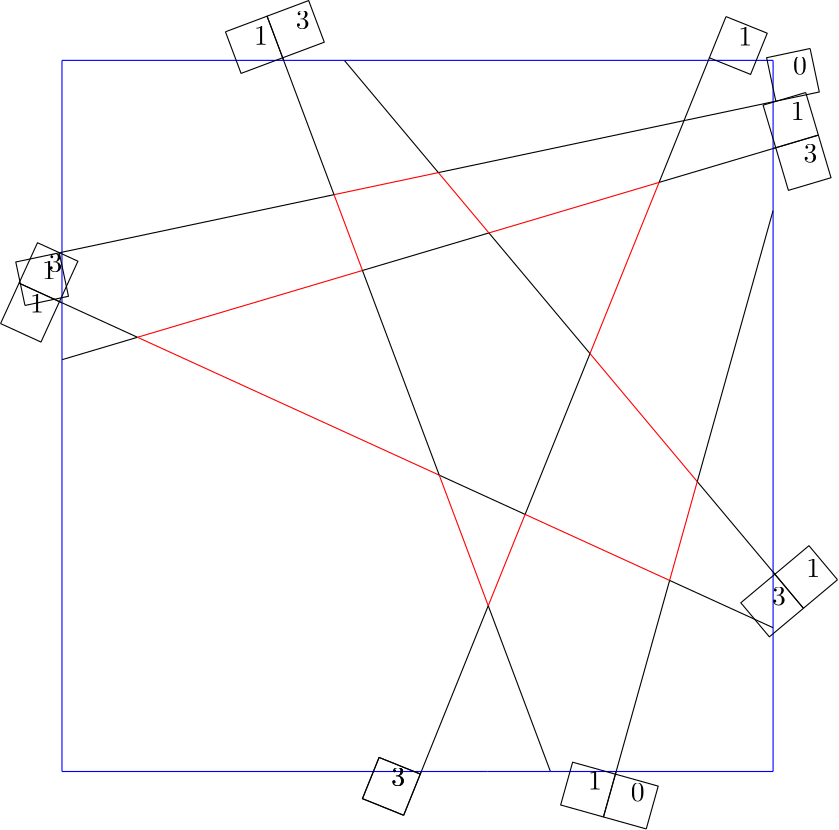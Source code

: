 <?xml version="1.0" encoding="UTF-8"?>
<ipe version="70005" creator="HGeometry"><ipestyle name="basic">
<color name="red" value="1 0 0"/>
<color name="green" value="0 1 0"/>
<color name="blue" value="0 0 1"/>
<color name="yellow" value="1 1 0"/>
<color name="orange" value="1 0.647 0"/>
<color name="gold" value="1 0.843 0"/>
<color name="purple" value="0.627 0.125 0.941"/>
<color name="gray" value="0.745 0.745 0.745"/>
<color name="brown" value="0.647 0.165 0.165"/>
<color name="navy" value="0 0 0.502"/>
<color name="pink" value="1 0.753 0.796"/>
<color name="seagreen" value="0.18 0.545 0.341"/>
<color name="turquoise" value="0.251 0.878 0.816"/>
<color name="violet" value="0.933 0.51 0.933"/>
<color name="darkblue" value="0 0 0.545"/>
<color name="darkcyan" value="0 0.545 0.545"/>
<color name="darkgray" value="0.663 0.663 0.663"/>
<color name="darkgreen" value="0 0.392 0"/>
<color name="darkmagenta" value="0.545 0 0.545"/>
<color name="darkorange" value="1 0.549 0"/>
<color name="darkred" value="0.545 0 0"/>
<color name="lightblue" value="0.678 0.847 0.902"/>
<color name="lightcyan" value="0.878 1 1"/>
<color name="lightgray" value="0.827 0.827 0.827"/>
<color name="lightgreen" value="0.565 0.933 0.565"/>
<color name="lightyellow" value="1 1 0.878"/>
<dashstyle name="dashed" value="[4] 0"/>
<dashstyle name="dotted" value="[1 3] 0"/>
<dashstyle name="dash dotted" value="[4 2 1 2] 0"/>
<dashstyle name="dash dot dotted" value="[4 2 1 2 1 2] 0"/>
<pen name="heavier" value="0.8"/>
<pen name="fat" value="1.2"/>
<pen name="ultrafat" value="2"/>
<textsize name="large" value="\large"/>
<textsize name="Large" value="\Large"/>
<textsize name="LARGE" value="\LARGE"/>
<textsize name="huge" value="\huge"/>
<textsize name="Huge" value="\Huge"/>
<textsize name="small" value="\small"/>
<textsize name="footnote" value="\footnotesize"/>
<textsize name="tiny" value="\tiny"/>
<symbolsize name="small" value="2"/>
<symbolsize name="tiny" value="1.1"/>
<symbolsize name="large" value="5"/>
<arrowsize name="small" value="5"/>
<arrowsize name="tiny" value="3"/>
<arrowsize name="large" value="10"/>
<gridsize name="4 pts" value="4"/>
<gridsize name="8 pts (~3 mm)" value="8"/>
<gridsize name="16 pts (~6 mm)" value="16"/>
<gridsize name="32 pts (~12 mm)" value="32"/>
<gridsize name="10 pts (~3.5 mm)" value="10"/>
<gridsize name="20 pts (~7 mm)" value="20"/>
<gridsize name="14 pts (~5 mm)" value="14"/>
<gridsize name="28 pts (~10 mm)" value="28"/>
<gridsize name="56 pts (~20 mm)" value="56"/>
<anglesize name="90 deg" value="90"/>
<anglesize name="60 deg" value="60"/>
<anglesize name="45 deg" value="45"/>
<anglesize name="30 deg" value="30"/>
<anglesize name="22.5 deg" value="22.5"/>
<symbol name="mark/circle(sx)" transformations="translations">
<path fill="sym-stroke">
0.6 0 0 0.6 0 0 e 0.4 0 0 0.4 0 0 e
</path></symbol>
<symbol name="mark/disk(sx)" transformations="translations">
<path fill="sym-stroke">
0.6 0 0 0.6 0 0 e
</path></symbol>
<symbol name="mark/fdisk(sfx)" transformations="translations">
<group><path fill="sym-fill">
0.5 0 0 0.5 0 0 e
</path><path fill="sym-stroke" fillrule="eofill">
0.6 0 0 0.6 0 0 e 0.4 0 0 0.4 0 0 e
</path></group></symbol>
<symbol name="mark/box(sx)" transformations="translations">
<path fill="sym-stroke" fillrule="eofill">
-0.6 -0.6 m 0.6 -0.6 l 0.6 0.6 l -0.6 0.6 l h
-0.4 -0.4 m 0.4 -0.4 l 0.4 0.4 l -0.4 0.4 l h</path></symbol>
<symbol name="mark/square(sx)" transformations="translations">
<path fill="sym-stroke">
-0.6 -0.6 m 0.6 -0.6 l 0.6 0.6 l -0.6 0.6 l h</path></symbol>
<symbol name="mark/fsquare(sfx)" transformations="translations">
<group><path fill="sym-fill">
-0.5 -0.5 m 0.5 -0.5 l 0.5 0.5 l -0.5 0.5 l h</path>
<path fill="sym-stroke" fillrule="eofill">
-0.6 -0.6 m 0.6 -0.6 l 0.6 0.6 l -0.6 0.6 l h
-0.4 -0.4 m 0.4 -0.4 l 0.4 0.4 l -0.4 0.4 l h</path></group></symbol>
<symbol name="mark/cross(sx)" transformations="translations">
<group><path fill="sym-stroke">
-0.43 -0.57 m 0.57 0.43 l 0.43 0.57 l -0.57 -0.43 l h</path>
<path fill="sym-stroke">
-0.43 0.57 m 0.57 -0.43 l 0.43 -0.57 l -0.57 0.43 l h</path>
</group></symbol>
<symbol name="arrow/arc(spx)">
<path pen="sym-pen" stroke="sym-stroke" fill="sym-stroke">
0 0 m -1.0 0.333 l -1.0 -0.333 l h</path></symbol>
<symbol name="arrow/farc(spx)">
<path pen="sym-pen" stroke="sym-stroke" fill="white">
0 0 m -1.0 0.333 l -1.0 -0.333 l h</path></symbol>
<symbol name="arrow/ptarc(spx)">
<path pen="sym-pen" stroke="sym-stroke" fill="sym-stroke">
0 0 m -1.0 0.333 l -0.8 0 l -1.0 -0.333 l h</path></symbol>
<symbol name="arrow/fptarc(spx)">
<path pen="sym-pen" stroke="sym-stroke" fill="white">
0 0 m -1.0 0.333 l -0.8 0 l -1.0 -0.333 l h</path></symbol>
<symbol name="arrow/fnormal(spx)">
<path pen="sym-pen" stroke="sym-stroke" fill="white">
0 0 m -1.0 0.333 l -1.0 -0.333 l h</path></symbol>
<symbol name="arrow/pointed(spx)">
<path pen="sym-pen" stroke="sym-stroke" fill="sym-stroke">
0 0 m -1.0 0.333 l -0.8 0 l -1.0 -0.333 l h</path></symbol>
<symbol name="arrow/fpointed(spx)">
<path pen="sym-pen" stroke="sym-stroke" fill="white">
0 0 m -1.0 0.333 l -0.8 0 l -1.0 -0.333 l h</path></symbol>
<symbol name="arrow/linear(spx)">
<path pen="sym-pen" stroke="sym-stroke">
-1.0 0.333 m 0 0 l -1.0 -0.333 l</path></symbol>
<symbol name="arrow/fdouble(spx)">
<path pen="sym-pen" stroke="sym-stroke" fill="white">
0 0 m -1.0 0.333 l -1.0 -0.333 l h
-1 0 m -2.0 0.333 l -2.0 -0.333 l h
</path></symbol>
<symbol name="arrow/double(spx)">
<path pen="sym-pen" stroke="sym-stroke" fill="sym-stroke">
0 0 m -1.0 0.333 l -1.0 -0.333 l h
-1 0 m -2.0 0.333 l -2.0 -0.333 l h
</path></symbol>
<tiling name="falling" angle="-60" width="1" step="4"/>
<tiling name="rising" angle="30" width="1" step="4"/>
<textstyle name="center" begin="\begin{center}" end="\end{center}"/>
<textstyle name="itemize" begin="\begin{itemize}" end="\end{itemize}"/>
<textstyle name="item" begin="\begin{itemize}\item{}" end="\end{itemize}"/>
</ipestyle><page><path stroke="blue">-128.0 128.0 m
-101.40017 128.0 -74.80033 128.0 -48.2005 128.0 c
</path><path stroke="blue">-48.2005 128.0 m
-40.917866 128.0 -33.635235 128.0 -26.3526 128.0 c
</path><path stroke="blue">-26.3526 128.0 m
17.328266 128.0 61.00913 128.0 104.69 128.0 c
</path><path stroke="blue">104.69 128.0 m
112.46 128.0 120.23 128.0 128.0 128.0 c
</path><path stroke="blue">128.0 128.0 m
128.0 123.035 128.0 118.07 128.0 113.105 c
</path><path stroke="blue">128.0 113.105 m
128.0 107.49133 128.0 101.87767 128.0 96.264 c
</path><path stroke="blue">128.0 96.264 m
128.0 88.8296 128.0 81.3952 128.0 73.9608 c
</path><path stroke="blue">128.0 73.9608 m
128.0 30.568298 128.0 -12.824198 128.0 -56.2167 c
</path><path stroke="blue">128.0 -56.2167 m
128.0 -62.892467 128.0 -69.56823 128.0 -76.244 c
</path><path stroke="blue">128.0 -76.244 m
128.0 -93.496 128.0 -110.748 128.0 -128.0 c
</path><path stroke="blue">128.0 -128.0 m
109.169365 -128.0 90.33873 -128.0 71.5081 -128.0 c
</path><path stroke="blue">71.5081 -128.0 m
63.618565 -128.0 55.729034 -128.0 47.8395 -128.0 c
</path><path stroke="blue">47.8395 -128.0 m
40.2534 -128.0 32.6673 -128.0 25.0812 -128.0 c
</path><path stroke="blue">25.0812 -128.0 m
17.176483 -128.0 9.271767 -128.0 1.36705 -128.0 c
</path><path stroke="blue">1.36705 -128.0 m
-41.7553 -128.0 -84.87765 -128.0 -128.0 -128.0 c
</path><path stroke="blue">-128.0 -128.0 m
-128.0 -85.10697 -128.0 -42.21394 -128.0 0.67909 c
</path><path stroke="blue">-128.0 0.67909 m
-128.0 7.2031264 -128.0 13.727163 -128.0 20.2512 c
</path><path stroke="blue">-128.0 20.2512 m
-128.0 27.0787 -128.0 33.9062 -128.0 40.7337 c
</path><path stroke="blue">-128.0 40.7337 m
-128.0 46.8026 -128.0 52.8715 -128.0 58.9404 c
</path><path stroke="blue">-128.0 58.9404 m
-128.0 81.960266 -128.0 104.98013 -128.0 128.0 c
</path><path stroke="black">-128.0 58.9404 m
-95.35533 65.84737 -62.71067 72.75433 -30.066 79.6613 c
</path><path stroke="red">-30.066 79.6613 m
-17.546837 82.310135 -5.0276732 84.95897 7.49149 87.6078 c
</path><path stroke="black">7.49149 87.6078 m
36.974495 93.84586 66.4575 100.08393 95.9405 106.322 c
</path><path stroke="black">95.9405 106.322 m
106.627 108.583 117.3135 110.844 128.0 113.105 c
</path><path stroke="black">-128.0 20.2512 m
-118.94334 22.940332 -109.886665 25.629467 -100.83 28.3186 c
</path><path stroke="red">-100.83 28.3186 m
-73.8292 36.335835 -46.8284 44.353065 -19.8276 52.3703 c
</path><path stroke="black">-19.8276 52.3703 m
-4.654466 56.87557 10.518667 61.380833 25.6918 65.8861 c
</path><path stroke="red">25.6918 65.8861 m
46.115566 71.95043 66.53933 78.01476 86.9631 84.0791 c
</path><path stroke="black">86.9631 84.0791 m
100.64207 88.14073 114.32103 92.20237 128.0 96.264 c
</path><path stroke="black">-128.0 40.7337 m
-118.94334 36.595333 -109.886665 32.456966 -100.83 28.3186 c
</path><path stroke="red">-100.83 28.3186 m
-64.61294 11.7694 -28.395874 -4.7798 7.82119 -21.329 c
</path><path stroke="black">7.82119 -21.329 m
18.121193 -26.035534 28.421198 -30.742067 38.7212 -35.4486 c
</path><path stroke="red">38.7212 -35.4486 m
56.063034 -43.372833 73.40487 -51.297066 90.7467 -59.2213 c
</path><path stroke="black">90.7467 -59.2213 m
103.16447 -64.89553 115.58223 -70.56976 128.0 -76.244 c
</path><path stroke="black">-48.2005 128.0 m
-42.155666 111.8871 -36.110832 95.7742 -30.066 79.6613 c
</path><path stroke="red">-30.066 79.6613 m
-26.6532 70.5643 -23.2404 61.4673 -19.8276 52.3703 c
</path><path stroke="black">-19.8276 52.3703 m
-10.611336 27.803867 -1.3950728 3.237433 7.82119 -21.329 c
</path><path stroke="red">7.82119 -21.329 m
13.69816 -36.994366 19.57513 -52.65973 25.4521 -68.3251 c
</path><path stroke="black">25.4521 -68.3251 m
32.914566 -88.216736 40.377033 -108.10837 47.8395 -128.0 c
</path><path stroke="black">-26.3526 128.0 m
-15.071237 114.535934 -3.7898736 101.07187 7.49149 87.6078 c
</path><path stroke="red">7.49149 87.6078 m
13.55826 80.36723 19.62503 73.12666 25.6918 65.8861 c
</path><path stroke="black">25.6918 65.8861 m
37.823967 51.4066 49.956135 36.9271 62.0883 22.4476 c
</path><path stroke="red">62.0883 22.4476 m
74.9592 7.0865674 87.8301 -8.2744665 100.701 -23.6355 c
</path><path stroke="black">100.701 -23.6355 m
109.80067 -34.4959 118.90033 -45.3563 128.0 -56.2167 c
</path><path stroke="black">104.69 128.0 m
101.7735 120.774 98.857 113.548 95.9405 106.322 c
</path><path stroke="black">95.9405 106.322 m
92.94804 98.9077 89.95557 91.4934 86.9631 84.0791 c
</path><path stroke="red">86.9631 84.0791 m
78.6715 63.535267 70.3799 42.991432 62.0883 22.4476 c
</path><path stroke="black">62.0883 22.4476 m
54.299267 3.1488671 46.510235 -16.149866 38.7212 -35.4486 c
</path><path stroke="red">38.7212 -35.4486 m
34.29817 -46.407433 29.875134 -57.366264 25.4521 -68.3251 c
</path><path stroke="black">25.4521 -68.3251 m
19.42611 -83.255066 13.40012 -98.185036 7.37413 -113.115 c
</path><path stroke="black">7.37413 -113.115 m
5.37177 -118.07667 3.3694098 -123.03833 1.36705 -128.0 c
</path><path stroke="black">128.0 73.9608 m
118.90033 41.4287 109.80067 8.896601 100.701 -23.6355 c
</path><path stroke="red">100.701 -23.6355 m
97.3829 -35.497433 94.0648 -47.359367 90.7467 -59.2213 c
</path><path stroke="black">90.7467 -59.2213 m
84.33383 -82.14753 77.92097 -105.07377 71.5081 -128.0 c
</path><path>1.36705 -128.0 m
0.9928106 -128.92734 l
</path><group><text pos="-9.419762 -133.35208" type="label">3</text><path>-4.99502 -143.76465 m
-19.832335 -137.77682 l
-13.844503 -122.939514 l
0.9928112 -128.92734 l
-4.99502 -143.76465 l
</path></group><path>71.5081 -128.0 m
71.23872 -128.96303 l
</path><group><text pos="61.379425 -134.5123" type="label">1</text><path>66.92868 -144.3716 m
51.520126 -140.06157 l
55.83017 -124.653 l
71.23872 -128.96304 l
66.92868 -144.3716 l
</path></group><path>71.5081 -128.0 m
71.23872 -128.96303 l
</path><group><text pos="76.78798 -138.82233" type="label">0</text><path>82.337234 -148.68163 m
66.92868 -144.3716 l
71.23872 -128.96303 l
86.64728 -133.27306 l
82.337234 -148.68163 l
</path></group><path>128.0 -56.2167 m
128.64224 -56.983208 l
</path><group><text pos="127.64809 -68.25315" type="label">3</text><path>138.91803 -69.24731 m
126.65393 -79.523094 l
116.37814 -67.258995 l
128.64224 -56.983204 l
138.91803 -69.24731 l
</path></group><path>128.0 96.264 m
128.95863 96.548645 l
</path><group><text pos="138.90485 91.156715" type="label">3</text><path>144.29677 101.10292 m
148.85106 85.764786 l
133.51292 81.21051 l
128.95863 96.548645 l
144.29677 101.10292 l
</path></group><path>128.0 -56.2167 m
128.64224 -56.983208 l
</path><group><text pos="139.91219 -57.97736" type="label">1</text><path>151.18213 -58.971508 m
138.91803 -69.2473 l
128.64224 -56.983208 l
140.90634 -46.707413 l
151.18213 -58.971508 l
</path></group><path>128.0 113.105 m
128.97835 113.312 l
</path><group><text pos="135.14914 122.79468" type="label">0</text><path>141.31993 132.27736 m
144.63182 116.623886 l
128.97835 113.312 l
125.66646 128.96547 l
141.31993 132.27736 l
</path></group><path>128.0 96.264 m
128.95863 96.548645 l
</path><group><text pos="134.35056 106.49485" type="label">1</text><path>139.74248 116.441055 m
144.29677 101.10292 l
128.95863 96.548645 l
124.40435 111.88678 l
139.74248 116.441055 l
</path></group><path>-48.2005 128.0 m
-48.55175 128.93628 l
</path><group><text pos="-58.85201 133.61653" type="label">1</text><path>-69.15227 138.29678 m
-54.17176 143.91678 l
-48.55175 128.93628 l
-63.532257 123.31628 l
-69.15227 138.29678 l
</path></group><path>104.69 128.0 m
105.06428 128.92732 l
</path><group><text pos="115.47703 133.35164" type="label">1</text><path>111.05271 143.76439 m
125.88978 137.77596 l
119.901344 122.93889 l
105.06428 128.92732 l
111.05271 143.76439 l
</path></group><path>-48.2005 128.0 m
-48.55175 128.93628 l
</path><group><text pos="-43.871502 139.23653" type="label">3</text><path>-54.17176 143.91678 m
-39.191254 149.53677 l
-33.571243 134.55627 l
-48.55175 128.93628 l
-54.17176 143.91678 l
</path></group><path>-128.0 40.7337 m
-128.90955 41.149307 l
</path><group><text pos="-139.51076 37.197826" type="label">1</text><path>-150.11197 33.246346 m
-143.46225 47.79904 l
-128.90955 41.149307 l
-135.55927 26.59661 l
-150.11197 33.246346 l
</path></group><path>-128.0 58.9404 m
-128.97835 58.733402 l
</path><group><text pos="-135.14911 49.250687" type="label">1</text><path>-141.31987 39.76797 m
-144.63182 55.421436 l
-128.97836 58.733402 l
-125.6664 43.079937 l
-141.31987 39.76797 l
</path></group><path>-128.0 40.7337 m
-128.90955 41.149307 l
</path><group><text pos="-132.86104 51.750523" type="label">3</text><path>-143.46225 47.79904 m
-136.81253 62.351738 l
-122.25982 55.702003 l
-128.90955 41.149307 l
-143.46225 47.79904 l
</path></group><path>1.36705 -128.0 m
0.9928106 -128.92734 l
</path><group><text pos="-9.419762 -133.35208" type="label">3</text><path>-4.99502 -143.76465 m
-19.832335 -137.77682 l
-13.844503 -122.939514 l
0.9928112 -128.92734 l
-4.99502 -143.76465 l
</path></group></page></ipe>